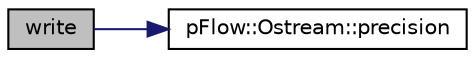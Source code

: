 digraph "write"
{
 // LATEX_PDF_SIZE
  edge [fontname="Helvetica",fontsize="10",labelfontname="Helvetica",labelfontsize="10"];
  node [fontname="Helvetica",fontsize="10",shape=record];
  rankdir="LR";
  Node1 [label="write",height=0.2,width=0.4,color="black", fillcolor="grey75", style="filled", fontcolor="black",tooltip=" "];
  Node1 -> Node2 [color="midnightblue",fontsize="10",style="solid",fontname="Helvetica"];
  Node2 [label="pFlow::Ostream::precision",height=0.2,width=0.4,color="black", fillcolor="white", style="filled",URL="$classpFlow_1_1Ostream.html#a8ad456dfdbf8aaf3eecec232dbe0904d",tooltip="Get precision of output field."];
}
